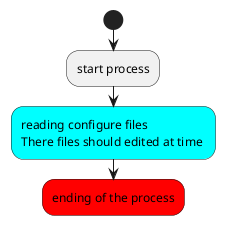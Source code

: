@startuml

 start
 :start process;
 #0ff:reading configure files
 There files should edited at time ;
 #red:ending of the process;

@enduml